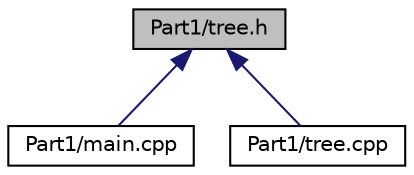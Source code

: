 digraph "Part1/tree.h"
{
 // LATEX_PDF_SIZE
  edge [fontname="Helvetica",fontsize="10",labelfontname="Helvetica",labelfontsize="10"];
  node [fontname="Helvetica",fontsize="10",shape=record];
  Node2 [label="Part1/tree.h",height=0.2,width=0.4,color="black", fillcolor="grey75", style="filled", fontcolor="black",tooltip=" "];
  Node2 -> Node3 [dir="back",color="midnightblue",fontsize="10",style="solid",fontname="Helvetica"];
  Node3 [label="Part1/main.cpp",height=0.2,width=0.4,color="black", fillcolor="white", style="filled",URL="$_part1_2main_8cpp.html",tooltip=" "];
  Node2 -> Node4 [dir="back",color="midnightblue",fontsize="10",style="solid",fontname="Helvetica"];
  Node4 [label="Part1/tree.cpp",height=0.2,width=0.4,color="black", fillcolor="white", style="filled",URL="$tree_8cpp.html",tooltip=" "];
}
